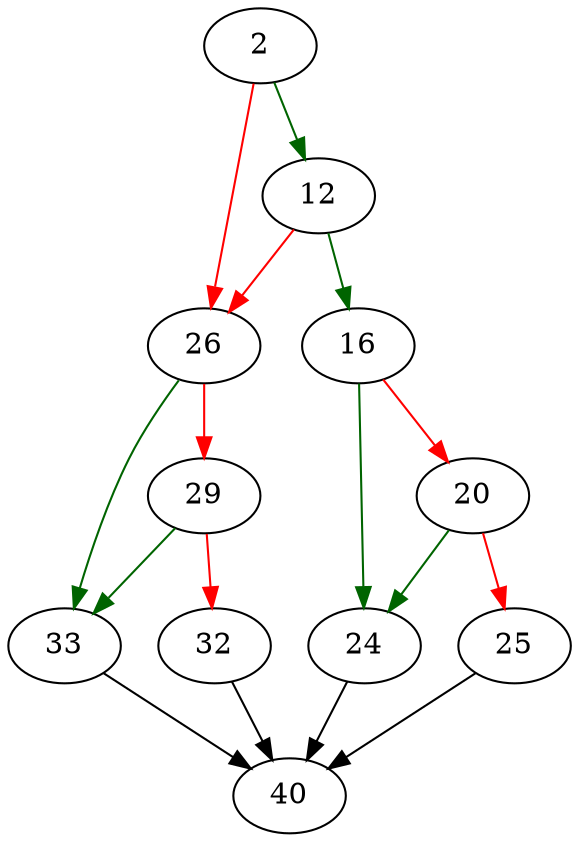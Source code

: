 strict digraph "sqlite3CompareAffinity" {
	// Node definitions.
	2 [entry=true];
	12;
	26;
	16;
	24;
	20;
	25;
	40;
	33;
	29;
	32;

	// Edge definitions.
	2 -> 12 [
		color=darkgreen
		cond=true
	];
	2 -> 26 [
		color=red
		cond=false
	];
	12 -> 26 [
		color=red
		cond=false
	];
	12 -> 16 [
		color=darkgreen
		cond=true
	];
	26 -> 33 [
		color=darkgreen
		cond=true
	];
	26 -> 29 [
		color=red
		cond=false
	];
	16 -> 24 [
		color=darkgreen
		cond=true
	];
	16 -> 20 [
		color=red
		cond=false
	];
	24 -> 40;
	20 -> 24 [
		color=darkgreen
		cond=true
	];
	20 -> 25 [
		color=red
		cond=false
	];
	25 -> 40;
	33 -> 40;
	29 -> 33 [
		color=darkgreen
		cond=true
	];
	29 -> 32 [
		color=red
		cond=false
	];
	32 -> 40;
}